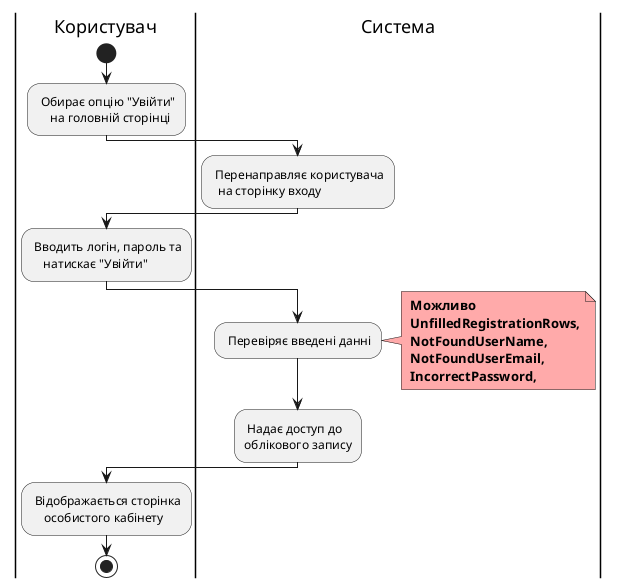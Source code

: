 <center style="
    border-radius:4px;
    border: 1px solid #cfd7e6;
    box-shadow: 0 1px 3px 0 rgba(89,105,129,.05), 0 1px 1px 0 rgba(0,0,0,.025);
    padding: 1em;"
    >

@startuml

    |Користувач|
        start
        : Обирає опцію "Увійти" 
            на головній сторінці;
    |Система|
        : Перенаправляє користувача 
          на сторінку входу;
    |Користувач|
        : Вводить логін, пароль та
            натискає "Увійти";
    |Система|
        : Перевіряє введені данні;
        note right #ffaaaa
        <b> Можливо
        <b> UnfilledRegistrationRows,
        <b> NotFoundUserName,
        <b> NotFoundUserEmail,
        <b> IncorrectPassword,
        end note
        
        : Надає доступ до 
        облікового запису;
        
        
    |Користувач|
        : Відображається сторінка 
            особистого кабінету;
        stop;

@enduml




</center>
